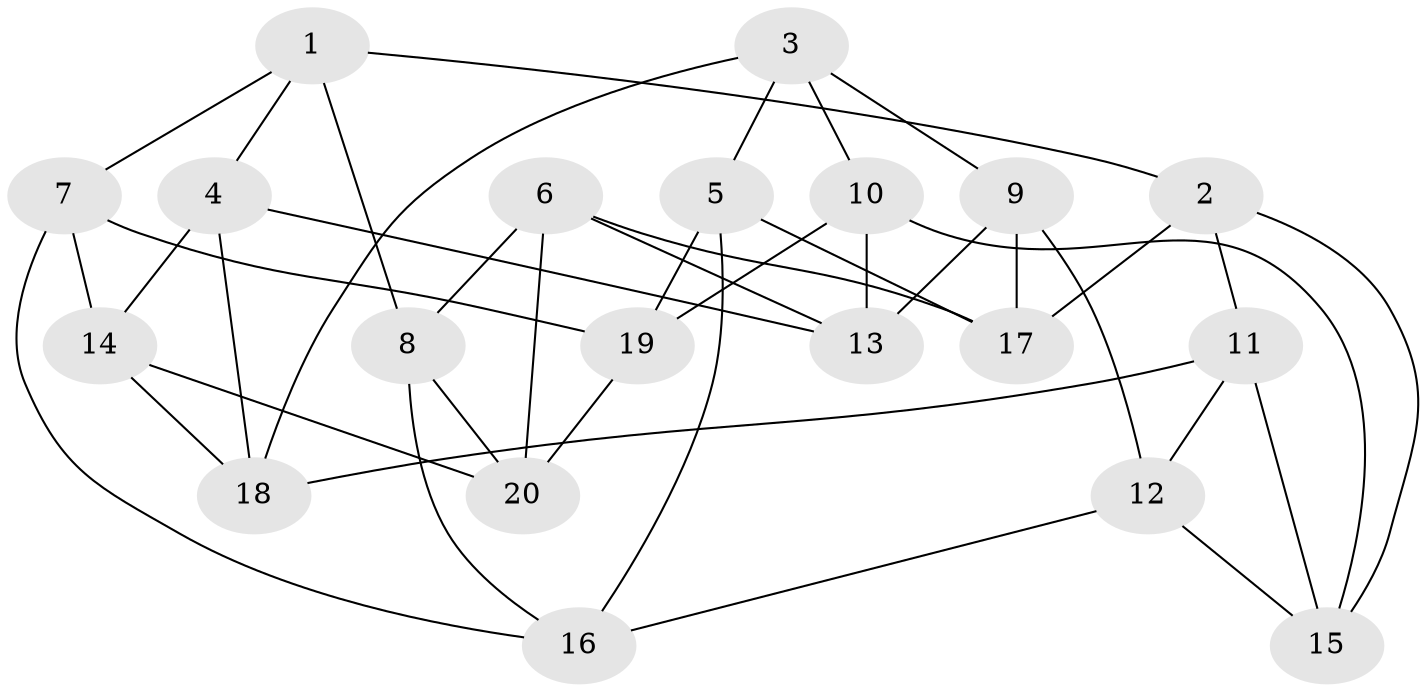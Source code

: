 // Generated by graph-tools (version 1.1) at 2025/46/02/15/25 05:46:28]
// undirected, 20 vertices, 40 edges
graph export_dot {
graph [start="1"]
  node [color=gray90,style=filled];
  1;
  2;
  3;
  4;
  5;
  6;
  7;
  8;
  9;
  10;
  11;
  12;
  13;
  14;
  15;
  16;
  17;
  18;
  19;
  20;
  1 -- 7;
  1 -- 4;
  1 -- 8;
  1 -- 2;
  2 -- 11;
  2 -- 17;
  2 -- 15;
  3 -- 9;
  3 -- 10;
  3 -- 18;
  3 -- 5;
  4 -- 18;
  4 -- 14;
  4 -- 13;
  5 -- 19;
  5 -- 16;
  5 -- 17;
  6 -- 17;
  6 -- 8;
  6 -- 13;
  6 -- 20;
  7 -- 19;
  7 -- 14;
  7 -- 16;
  8 -- 20;
  8 -- 16;
  9 -- 13;
  9 -- 12;
  9 -- 17;
  10 -- 19;
  10 -- 15;
  10 -- 13;
  11 -- 15;
  11 -- 12;
  11 -- 18;
  12 -- 15;
  12 -- 16;
  14 -- 20;
  14 -- 18;
  19 -- 20;
}
